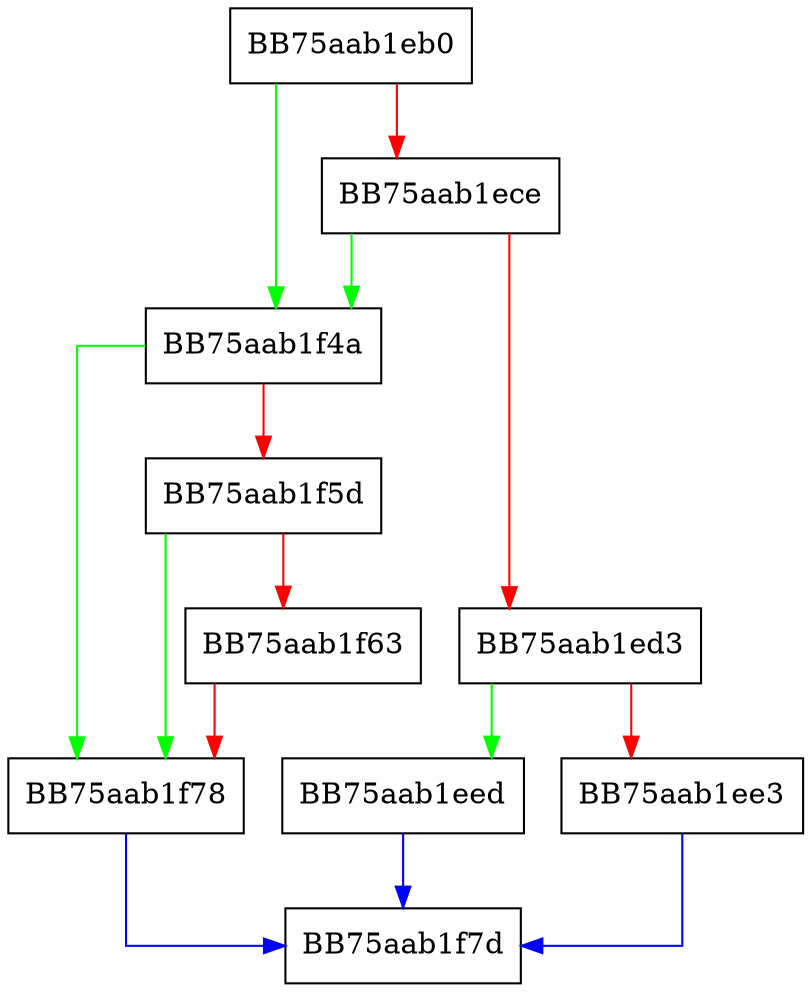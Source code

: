digraph SetValue {
  node [shape="box"];
  graph [splines=ortho];
  BB75aab1eb0 -> BB75aab1f4a [color="green"];
  BB75aab1eb0 -> BB75aab1ece [color="red"];
  BB75aab1ece -> BB75aab1f4a [color="green"];
  BB75aab1ece -> BB75aab1ed3 [color="red"];
  BB75aab1ed3 -> BB75aab1eed [color="green"];
  BB75aab1ed3 -> BB75aab1ee3 [color="red"];
  BB75aab1ee3 -> BB75aab1f7d [color="blue"];
  BB75aab1eed -> BB75aab1f7d [color="blue"];
  BB75aab1f4a -> BB75aab1f78 [color="green"];
  BB75aab1f4a -> BB75aab1f5d [color="red"];
  BB75aab1f5d -> BB75aab1f78 [color="green"];
  BB75aab1f5d -> BB75aab1f63 [color="red"];
  BB75aab1f63 -> BB75aab1f78 [color="red"];
  BB75aab1f78 -> BB75aab1f7d [color="blue"];
}